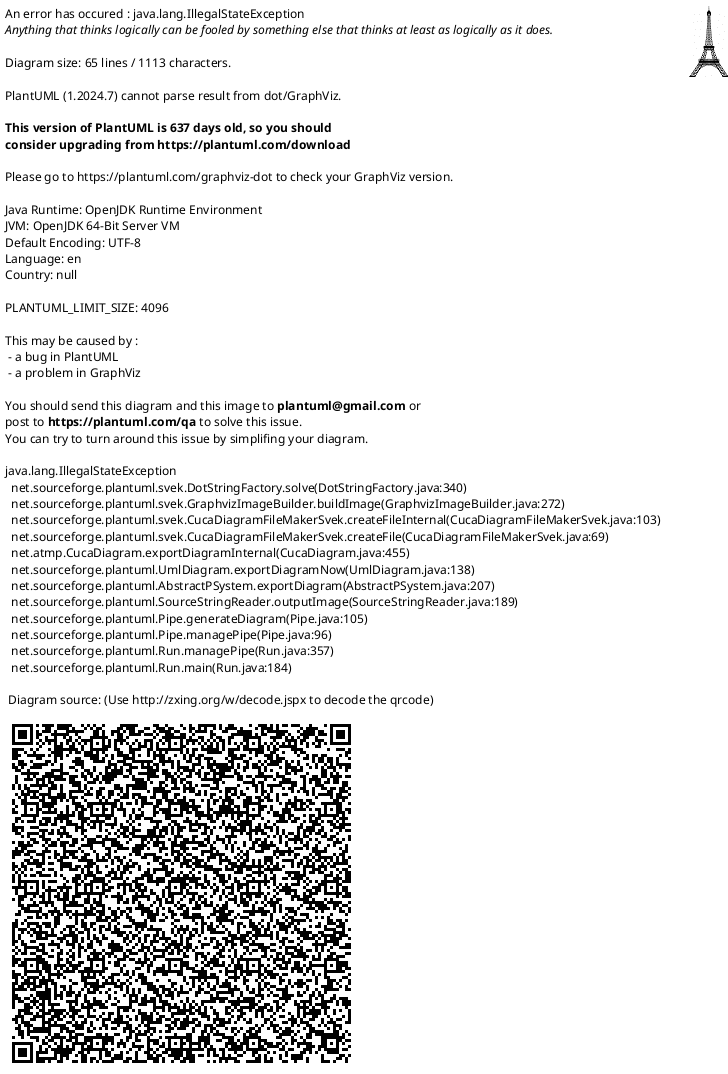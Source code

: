 @startuml basic-concept
title Docker Image Roles and Build Phases

rectangle Hosting {
  rectangle app as app'' {
  }
}
note left of "app''"
build and deploy frequently
end note

rectangle Remote {
  rectangle builder as builder' {
  }
  rectangle runner as runner' {
  }
  rectangle app as app' {
  }

  "builder'" -[hidden]r- "runner'"
  "runner'" -[hidden]r- "app'"
}

rectangle "local/CI" {
  rectangle builder #line.bold {
    rectangle dev {
    }
    rectangle runtime {
    }
    dev -> runtime : 1. compile\nslim down
  }
  rectangle runner #line.bold {
    rectangle "3. runtime" as runtime' #line.dotted {
    }
  }

  collections app #line.bold
  note bottom of app
  Dockerfile
  several CMDs or
  ENTRYPOINTs
  end note

  runtime -[hidden]r- "runtime'"
  runtime -> "runtime'"

  "runtime'" -> app : "   4"

  rectangle source {
  }
  rectangle source' {
  }

  source -u-> dev : 1. install\npackages
  source -u-> runtime : 2. compile\napp
  runtime --> "source'": 2
  "source'" -u-> "runtime'" : whole
}

builder -u-> "builder'"
runner -u-> "runner'"
app -u-> "app'"

"app'" -u-> "app''"
@enduml
